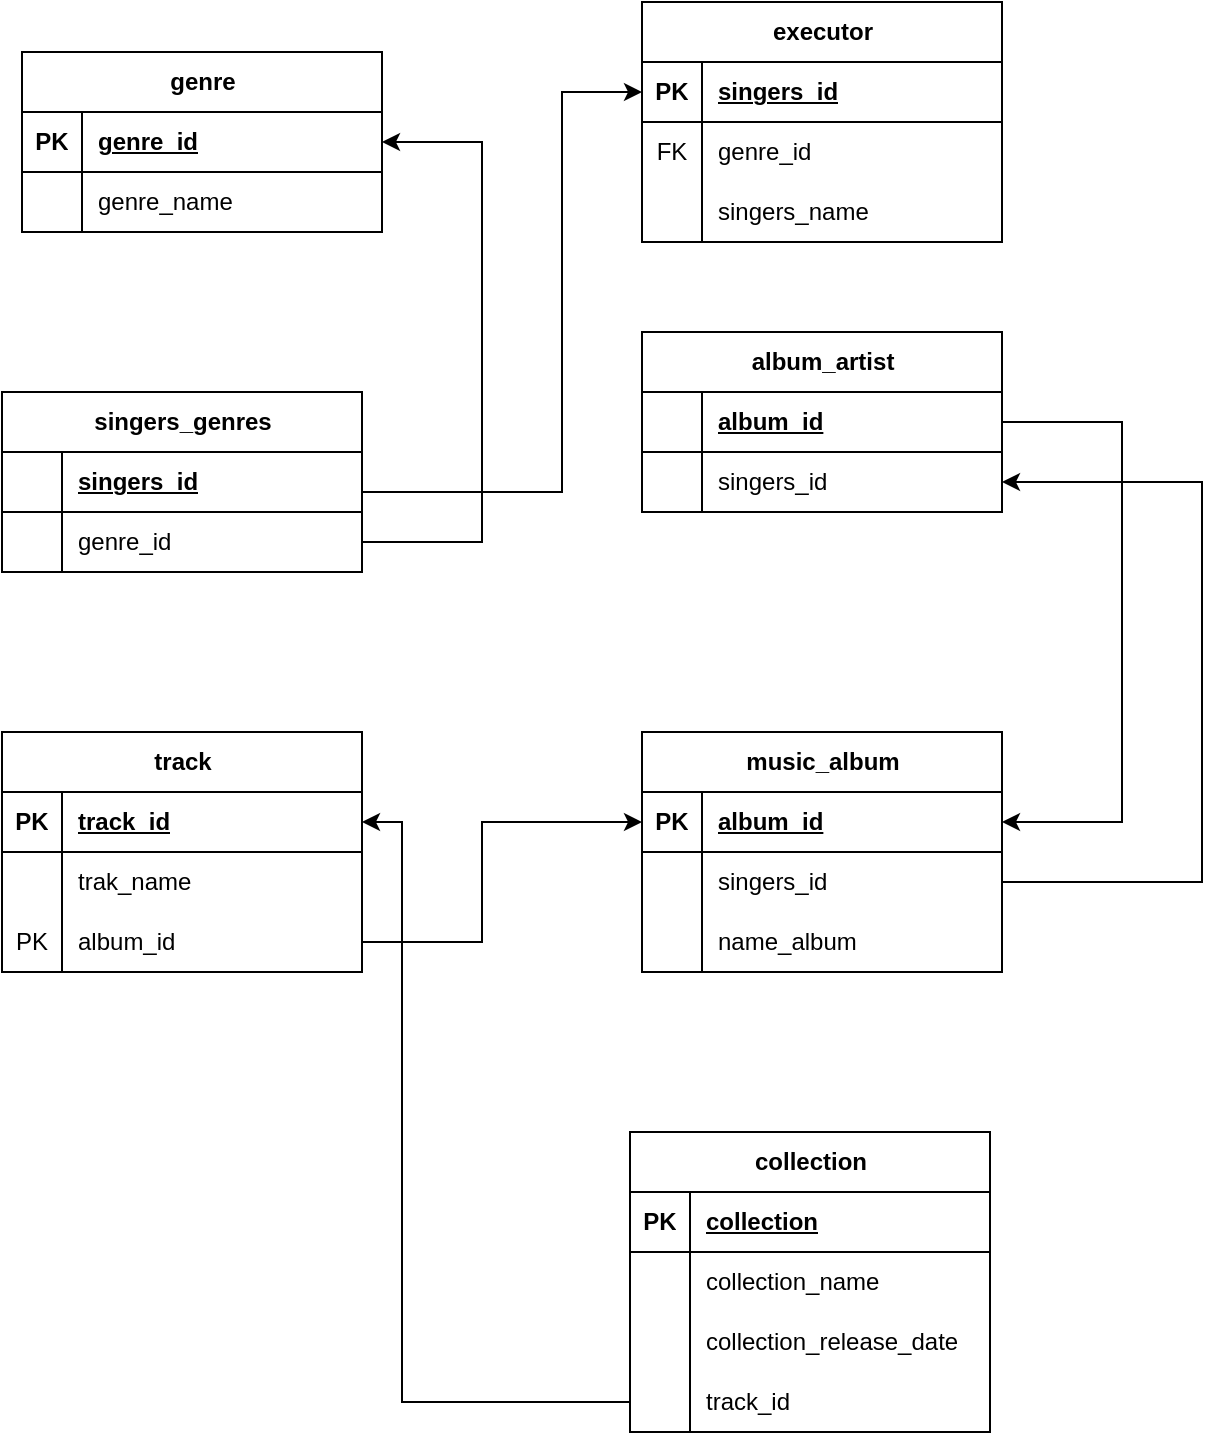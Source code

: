 <mxfile version="23.1.4" type="github">
  <diagram name="Страница — 1" id="Ni46iN3hKSqGchIss_4x">
    <mxGraphModel dx="2442" dy="832" grid="1" gridSize="10" guides="1" tooltips="1" connect="1" arrows="1" fold="1" page="1" pageScale="1" pageWidth="827" pageHeight="1169" math="0" shadow="0">
      <root>
        <mxCell id="0" />
        <mxCell id="1" parent="0" />
        <mxCell id="7M3J1RTmlaogilgQWHCL-2" value="genre" style="shape=table;startSize=30;container=1;collapsible=1;childLayout=tableLayout;fixedRows=1;rowLines=0;fontStyle=1;align=center;resizeLast=1;html=1;" vertex="1" parent="1">
          <mxGeometry x="-70" y="1180" width="180" height="90" as="geometry" />
        </mxCell>
        <mxCell id="7M3J1RTmlaogilgQWHCL-3" value="" style="shape=tableRow;horizontal=0;startSize=0;swimlaneHead=0;swimlaneBody=0;fillColor=none;collapsible=0;dropTarget=0;points=[[0,0.5],[1,0.5]];portConstraint=eastwest;top=0;left=0;right=0;bottom=1;" vertex="1" parent="7M3J1RTmlaogilgQWHCL-2">
          <mxGeometry y="30" width="180" height="30" as="geometry" />
        </mxCell>
        <mxCell id="7M3J1RTmlaogilgQWHCL-4" value="PK" style="shape=partialRectangle;connectable=0;fillColor=none;top=0;left=0;bottom=0;right=0;fontStyle=1;overflow=hidden;whiteSpace=wrap;html=1;" vertex="1" parent="7M3J1RTmlaogilgQWHCL-3">
          <mxGeometry width="30" height="30" as="geometry">
            <mxRectangle width="30" height="30" as="alternateBounds" />
          </mxGeometry>
        </mxCell>
        <mxCell id="7M3J1RTmlaogilgQWHCL-5" value="genre_id" style="shape=partialRectangle;connectable=0;fillColor=none;top=0;left=0;bottom=0;right=0;align=left;spacingLeft=6;fontStyle=5;overflow=hidden;whiteSpace=wrap;html=1;" vertex="1" parent="7M3J1RTmlaogilgQWHCL-3">
          <mxGeometry x="30" width="150" height="30" as="geometry">
            <mxRectangle width="150" height="30" as="alternateBounds" />
          </mxGeometry>
        </mxCell>
        <mxCell id="7M3J1RTmlaogilgQWHCL-6" value="" style="shape=tableRow;horizontal=0;startSize=0;swimlaneHead=0;swimlaneBody=0;fillColor=none;collapsible=0;dropTarget=0;points=[[0,0.5],[1,0.5]];portConstraint=eastwest;top=0;left=0;right=0;bottom=0;" vertex="1" parent="7M3J1RTmlaogilgQWHCL-2">
          <mxGeometry y="60" width="180" height="30" as="geometry" />
        </mxCell>
        <mxCell id="7M3J1RTmlaogilgQWHCL-7" value="" style="shape=partialRectangle;connectable=0;fillColor=none;top=0;left=0;bottom=0;right=0;editable=1;overflow=hidden;whiteSpace=wrap;html=1;" vertex="1" parent="7M3J1RTmlaogilgQWHCL-6">
          <mxGeometry width="30" height="30" as="geometry">
            <mxRectangle width="30" height="30" as="alternateBounds" />
          </mxGeometry>
        </mxCell>
        <mxCell id="7M3J1RTmlaogilgQWHCL-8" value="genre_name" style="shape=partialRectangle;connectable=0;fillColor=none;top=0;left=0;bottom=0;right=0;align=left;spacingLeft=6;overflow=hidden;whiteSpace=wrap;html=1;" vertex="1" parent="7M3J1RTmlaogilgQWHCL-6">
          <mxGeometry x="30" width="150" height="30" as="geometry">
            <mxRectangle width="150" height="30" as="alternateBounds" />
          </mxGeometry>
        </mxCell>
        <mxCell id="7M3J1RTmlaogilgQWHCL-28" value="singers_genres" style="shape=table;startSize=30;container=1;collapsible=1;childLayout=tableLayout;fixedRows=1;rowLines=0;fontStyle=1;align=center;resizeLast=1;html=1;" vertex="1" parent="1">
          <mxGeometry x="-80" y="1350" width="180" height="90" as="geometry" />
        </mxCell>
        <mxCell id="7M3J1RTmlaogilgQWHCL-29" value="" style="shape=tableRow;horizontal=0;startSize=0;swimlaneHead=0;swimlaneBody=0;fillColor=none;collapsible=0;dropTarget=0;points=[[0,0.5],[1,0.5]];portConstraint=eastwest;top=0;left=0;right=0;bottom=1;" vertex="1" parent="7M3J1RTmlaogilgQWHCL-28">
          <mxGeometry y="30" width="180" height="30" as="geometry" />
        </mxCell>
        <mxCell id="7M3J1RTmlaogilgQWHCL-30" value="" style="shape=partialRectangle;connectable=0;fillColor=none;top=0;left=0;bottom=0;right=0;fontStyle=1;overflow=hidden;whiteSpace=wrap;html=1;" vertex="1" parent="7M3J1RTmlaogilgQWHCL-29">
          <mxGeometry width="30" height="30" as="geometry">
            <mxRectangle width="30" height="30" as="alternateBounds" />
          </mxGeometry>
        </mxCell>
        <mxCell id="7M3J1RTmlaogilgQWHCL-31" value="singers_id" style="shape=partialRectangle;connectable=0;fillColor=none;top=0;left=0;bottom=0;right=0;align=left;spacingLeft=6;fontStyle=5;overflow=hidden;whiteSpace=wrap;html=1;" vertex="1" parent="7M3J1RTmlaogilgQWHCL-29">
          <mxGeometry x="30" width="150" height="30" as="geometry">
            <mxRectangle width="150" height="30" as="alternateBounds" />
          </mxGeometry>
        </mxCell>
        <mxCell id="7M3J1RTmlaogilgQWHCL-32" value="" style="shape=tableRow;horizontal=0;startSize=0;swimlaneHead=0;swimlaneBody=0;fillColor=none;collapsible=0;dropTarget=0;points=[[0,0.5],[1,0.5]];portConstraint=eastwest;top=0;left=0;right=0;bottom=0;" vertex="1" parent="7M3J1RTmlaogilgQWHCL-28">
          <mxGeometry y="60" width="180" height="30" as="geometry" />
        </mxCell>
        <mxCell id="7M3J1RTmlaogilgQWHCL-33" value="" style="shape=partialRectangle;connectable=0;fillColor=none;top=0;left=0;bottom=0;right=0;editable=1;overflow=hidden;whiteSpace=wrap;html=1;" vertex="1" parent="7M3J1RTmlaogilgQWHCL-32">
          <mxGeometry width="30" height="30" as="geometry">
            <mxRectangle width="30" height="30" as="alternateBounds" />
          </mxGeometry>
        </mxCell>
        <mxCell id="7M3J1RTmlaogilgQWHCL-34" value="genre_id" style="shape=partialRectangle;connectable=0;fillColor=none;top=0;left=0;bottom=0;right=0;align=left;spacingLeft=6;overflow=hidden;whiteSpace=wrap;html=1;" vertex="1" parent="7M3J1RTmlaogilgQWHCL-32">
          <mxGeometry x="30" width="150" height="30" as="geometry">
            <mxRectangle width="150" height="30" as="alternateBounds" />
          </mxGeometry>
        </mxCell>
        <mxCell id="7M3J1RTmlaogilgQWHCL-43" value="" style="endArrow=classic;html=1;rounded=0;entryX=1;entryY=0.5;entryDx=0;entryDy=0;exitX=1;exitY=0.5;exitDx=0;exitDy=0;" edge="1" parent="1" source="7M3J1RTmlaogilgQWHCL-32" target="7M3J1RTmlaogilgQWHCL-3">
          <mxGeometry width="50" height="50" relative="1" as="geometry">
            <mxPoint x="160" y="1420" as="sourcePoint" />
            <mxPoint x="220" y="1360" as="targetPoint" />
            <Array as="points">
              <mxPoint x="160" y="1425" />
              <mxPoint x="160" y="1260" />
              <mxPoint x="160" y="1225" />
            </Array>
          </mxGeometry>
        </mxCell>
        <mxCell id="7M3J1RTmlaogilgQWHCL-44" value="" style="endArrow=classic;html=1;rounded=0;entryX=0;entryY=0.5;entryDx=0;entryDy=0;" edge="1" parent="1">
          <mxGeometry width="50" height="50" relative="1" as="geometry">
            <mxPoint x="100" y="1400" as="sourcePoint" />
            <mxPoint x="240" y="1200.0" as="targetPoint" />
            <Array as="points">
              <mxPoint x="200" y="1400" />
              <mxPoint x="200" y="1200" />
            </Array>
          </mxGeometry>
        </mxCell>
        <mxCell id="7M3J1RTmlaogilgQWHCL-46" value="music_album" style="shape=table;startSize=30;container=1;collapsible=1;childLayout=tableLayout;fixedRows=1;rowLines=0;fontStyle=1;align=center;resizeLast=1;html=1;" vertex="1" parent="1">
          <mxGeometry x="240" y="1520" width="180" height="120" as="geometry" />
        </mxCell>
        <mxCell id="7M3J1RTmlaogilgQWHCL-47" value="" style="shape=tableRow;horizontal=0;startSize=0;swimlaneHead=0;swimlaneBody=0;fillColor=none;collapsible=0;dropTarget=0;points=[[0,0.5],[1,0.5]];portConstraint=eastwest;top=0;left=0;right=0;bottom=1;" vertex="1" parent="7M3J1RTmlaogilgQWHCL-46">
          <mxGeometry y="30" width="180" height="30" as="geometry" />
        </mxCell>
        <mxCell id="7M3J1RTmlaogilgQWHCL-48" value="PK" style="shape=partialRectangle;connectable=0;fillColor=none;top=0;left=0;bottom=0;right=0;fontStyle=1;overflow=hidden;whiteSpace=wrap;html=1;" vertex="1" parent="7M3J1RTmlaogilgQWHCL-47">
          <mxGeometry width="30" height="30" as="geometry">
            <mxRectangle width="30" height="30" as="alternateBounds" />
          </mxGeometry>
        </mxCell>
        <mxCell id="7M3J1RTmlaogilgQWHCL-49" value="album_id" style="shape=partialRectangle;connectable=0;fillColor=none;top=0;left=0;bottom=0;right=0;align=left;spacingLeft=6;fontStyle=5;overflow=hidden;whiteSpace=wrap;html=1;" vertex="1" parent="7M3J1RTmlaogilgQWHCL-47">
          <mxGeometry x="30" width="150" height="30" as="geometry">
            <mxRectangle width="150" height="30" as="alternateBounds" />
          </mxGeometry>
        </mxCell>
        <mxCell id="7M3J1RTmlaogilgQWHCL-50" value="" style="shape=tableRow;horizontal=0;startSize=0;swimlaneHead=0;swimlaneBody=0;fillColor=none;collapsible=0;dropTarget=0;points=[[0,0.5],[1,0.5]];portConstraint=eastwest;top=0;left=0;right=0;bottom=0;" vertex="1" parent="7M3J1RTmlaogilgQWHCL-46">
          <mxGeometry y="60" width="180" height="30" as="geometry" />
        </mxCell>
        <mxCell id="7M3J1RTmlaogilgQWHCL-51" value="" style="shape=partialRectangle;connectable=0;fillColor=none;top=0;left=0;bottom=0;right=0;editable=1;overflow=hidden;whiteSpace=wrap;html=1;" vertex="1" parent="7M3J1RTmlaogilgQWHCL-50">
          <mxGeometry width="30" height="30" as="geometry">
            <mxRectangle width="30" height="30" as="alternateBounds" />
          </mxGeometry>
        </mxCell>
        <mxCell id="7M3J1RTmlaogilgQWHCL-52" value="singers_id&amp;nbsp;" style="shape=partialRectangle;connectable=0;fillColor=none;top=0;left=0;bottom=0;right=0;align=left;spacingLeft=6;overflow=hidden;whiteSpace=wrap;html=1;" vertex="1" parent="7M3J1RTmlaogilgQWHCL-50">
          <mxGeometry x="30" width="150" height="30" as="geometry">
            <mxRectangle width="150" height="30" as="alternateBounds" />
          </mxGeometry>
        </mxCell>
        <mxCell id="7M3J1RTmlaogilgQWHCL-53" value="" style="shape=tableRow;horizontal=0;startSize=0;swimlaneHead=0;swimlaneBody=0;fillColor=none;collapsible=0;dropTarget=0;points=[[0,0.5],[1,0.5]];portConstraint=eastwest;top=0;left=0;right=0;bottom=0;" vertex="1" parent="7M3J1RTmlaogilgQWHCL-46">
          <mxGeometry y="90" width="180" height="30" as="geometry" />
        </mxCell>
        <mxCell id="7M3J1RTmlaogilgQWHCL-54" value="" style="shape=partialRectangle;connectable=0;fillColor=none;top=0;left=0;bottom=0;right=0;editable=1;overflow=hidden;whiteSpace=wrap;html=1;" vertex="1" parent="7M3J1RTmlaogilgQWHCL-53">
          <mxGeometry width="30" height="30" as="geometry">
            <mxRectangle width="30" height="30" as="alternateBounds" />
          </mxGeometry>
        </mxCell>
        <mxCell id="7M3J1RTmlaogilgQWHCL-55" value="name_album" style="shape=partialRectangle;connectable=0;fillColor=none;top=0;left=0;bottom=0;right=0;align=left;spacingLeft=6;overflow=hidden;whiteSpace=wrap;html=1;" vertex="1" parent="7M3J1RTmlaogilgQWHCL-53">
          <mxGeometry x="30" width="150" height="30" as="geometry">
            <mxRectangle width="150" height="30" as="alternateBounds" />
          </mxGeometry>
        </mxCell>
        <mxCell id="7M3J1RTmlaogilgQWHCL-59" value="" style="shape=partialRectangle;connectable=0;fillColor=none;top=0;left=0;bottom=0;right=0;editable=1;overflow=hidden;whiteSpace=wrap;html=1;" vertex="1" parent="1">
          <mxGeometry x="240" y="1275" width="30" height="30" as="geometry">
            <mxRectangle width="30" height="30" as="alternateBounds" />
          </mxGeometry>
        </mxCell>
        <mxCell id="7M3J1RTmlaogilgQWHCL-62" value="executor" style="shape=table;startSize=30;container=1;collapsible=1;childLayout=tableLayout;fixedRows=1;rowLines=0;fontStyle=1;align=center;resizeLast=1;html=1;" vertex="1" parent="1">
          <mxGeometry x="240" y="1155" width="180" height="120" as="geometry" />
        </mxCell>
        <mxCell id="7M3J1RTmlaogilgQWHCL-63" value="" style="shape=tableRow;horizontal=0;startSize=0;swimlaneHead=0;swimlaneBody=0;fillColor=none;collapsible=0;dropTarget=0;points=[[0,0.5],[1,0.5]];portConstraint=eastwest;top=0;left=0;right=0;bottom=1;" vertex="1" parent="7M3J1RTmlaogilgQWHCL-62">
          <mxGeometry y="30" width="180" height="30" as="geometry" />
        </mxCell>
        <mxCell id="7M3J1RTmlaogilgQWHCL-64" value="PK" style="shape=partialRectangle;connectable=0;fillColor=none;top=0;left=0;bottom=0;right=0;fontStyle=1;overflow=hidden;whiteSpace=wrap;html=1;" vertex="1" parent="7M3J1RTmlaogilgQWHCL-63">
          <mxGeometry width="30" height="30" as="geometry">
            <mxRectangle width="30" height="30" as="alternateBounds" />
          </mxGeometry>
        </mxCell>
        <mxCell id="7M3J1RTmlaogilgQWHCL-65" value="singers_id" style="shape=partialRectangle;connectable=0;fillColor=none;top=0;left=0;bottom=0;right=0;align=left;spacingLeft=6;fontStyle=5;overflow=hidden;whiteSpace=wrap;html=1;" vertex="1" parent="7M3J1RTmlaogilgQWHCL-63">
          <mxGeometry x="30" width="150" height="30" as="geometry">
            <mxRectangle width="150" height="30" as="alternateBounds" />
          </mxGeometry>
        </mxCell>
        <mxCell id="7M3J1RTmlaogilgQWHCL-66" value="" style="shape=tableRow;horizontal=0;startSize=0;swimlaneHead=0;swimlaneBody=0;fillColor=none;collapsible=0;dropTarget=0;points=[[0,0.5],[1,0.5]];portConstraint=eastwest;top=0;left=0;right=0;bottom=0;" vertex="1" parent="7M3J1RTmlaogilgQWHCL-62">
          <mxGeometry y="60" width="180" height="30" as="geometry" />
        </mxCell>
        <mxCell id="7M3J1RTmlaogilgQWHCL-67" value="FK" style="shape=partialRectangle;connectable=0;fillColor=none;top=0;left=0;bottom=0;right=0;editable=1;overflow=hidden;whiteSpace=wrap;html=1;" vertex="1" parent="7M3J1RTmlaogilgQWHCL-66">
          <mxGeometry width="30" height="30" as="geometry">
            <mxRectangle width="30" height="30" as="alternateBounds" />
          </mxGeometry>
        </mxCell>
        <mxCell id="7M3J1RTmlaogilgQWHCL-68" value="genre_id" style="shape=partialRectangle;connectable=0;fillColor=none;top=0;left=0;bottom=0;right=0;align=left;spacingLeft=6;overflow=hidden;whiteSpace=wrap;html=1;" vertex="1" parent="7M3J1RTmlaogilgQWHCL-66">
          <mxGeometry x="30" width="150" height="30" as="geometry">
            <mxRectangle width="150" height="30" as="alternateBounds" />
          </mxGeometry>
        </mxCell>
        <mxCell id="7M3J1RTmlaogilgQWHCL-69" value="" style="shape=tableRow;horizontal=0;startSize=0;swimlaneHead=0;swimlaneBody=0;fillColor=none;collapsible=0;dropTarget=0;points=[[0,0.5],[1,0.5]];portConstraint=eastwest;top=0;left=0;right=0;bottom=0;" vertex="1" parent="7M3J1RTmlaogilgQWHCL-62">
          <mxGeometry y="90" width="180" height="30" as="geometry" />
        </mxCell>
        <mxCell id="7M3J1RTmlaogilgQWHCL-70" value="" style="shape=partialRectangle;connectable=0;fillColor=none;top=0;left=0;bottom=0;right=0;editable=1;overflow=hidden;whiteSpace=wrap;html=1;" vertex="1" parent="7M3J1RTmlaogilgQWHCL-69">
          <mxGeometry width="30" height="30" as="geometry">
            <mxRectangle width="30" height="30" as="alternateBounds" />
          </mxGeometry>
        </mxCell>
        <mxCell id="7M3J1RTmlaogilgQWHCL-71" value="singers_name" style="shape=partialRectangle;connectable=0;fillColor=none;top=0;left=0;bottom=0;right=0;align=left;spacingLeft=6;overflow=hidden;whiteSpace=wrap;html=1;" vertex="1" parent="7M3J1RTmlaogilgQWHCL-69">
          <mxGeometry x="30" width="150" height="30" as="geometry">
            <mxRectangle width="150" height="30" as="alternateBounds" />
          </mxGeometry>
        </mxCell>
        <mxCell id="7M3J1RTmlaogilgQWHCL-75" value="track" style="shape=table;startSize=30;container=1;collapsible=1;childLayout=tableLayout;fixedRows=1;rowLines=0;fontStyle=1;align=center;resizeLast=1;html=1;" vertex="1" parent="1">
          <mxGeometry x="-80" y="1520" width="180" height="120" as="geometry" />
        </mxCell>
        <mxCell id="7M3J1RTmlaogilgQWHCL-76" value="" style="shape=tableRow;horizontal=0;startSize=0;swimlaneHead=0;swimlaneBody=0;fillColor=none;collapsible=0;dropTarget=0;points=[[0,0.5],[1,0.5]];portConstraint=eastwest;top=0;left=0;right=0;bottom=1;" vertex="1" parent="7M3J1RTmlaogilgQWHCL-75">
          <mxGeometry y="30" width="180" height="30" as="geometry" />
        </mxCell>
        <mxCell id="7M3J1RTmlaogilgQWHCL-77" value="PK" style="shape=partialRectangle;connectable=0;fillColor=none;top=0;left=0;bottom=0;right=0;fontStyle=1;overflow=hidden;whiteSpace=wrap;html=1;" vertex="1" parent="7M3J1RTmlaogilgQWHCL-76">
          <mxGeometry width="30" height="30" as="geometry">
            <mxRectangle width="30" height="30" as="alternateBounds" />
          </mxGeometry>
        </mxCell>
        <mxCell id="7M3J1RTmlaogilgQWHCL-78" value="track_id" style="shape=partialRectangle;connectable=0;fillColor=none;top=0;left=0;bottom=0;right=0;align=left;spacingLeft=6;fontStyle=5;overflow=hidden;whiteSpace=wrap;html=1;" vertex="1" parent="7M3J1RTmlaogilgQWHCL-76">
          <mxGeometry x="30" width="150" height="30" as="geometry">
            <mxRectangle width="150" height="30" as="alternateBounds" />
          </mxGeometry>
        </mxCell>
        <mxCell id="7M3J1RTmlaogilgQWHCL-79" value="" style="shape=tableRow;horizontal=0;startSize=0;swimlaneHead=0;swimlaneBody=0;fillColor=none;collapsible=0;dropTarget=0;points=[[0,0.5],[1,0.5]];portConstraint=eastwest;top=0;left=0;right=0;bottom=0;" vertex="1" parent="7M3J1RTmlaogilgQWHCL-75">
          <mxGeometry y="60" width="180" height="30" as="geometry" />
        </mxCell>
        <mxCell id="7M3J1RTmlaogilgQWHCL-80" value="" style="shape=partialRectangle;connectable=0;fillColor=none;top=0;left=0;bottom=0;right=0;editable=1;overflow=hidden;whiteSpace=wrap;html=1;" vertex="1" parent="7M3J1RTmlaogilgQWHCL-79">
          <mxGeometry width="30" height="30" as="geometry">
            <mxRectangle width="30" height="30" as="alternateBounds" />
          </mxGeometry>
        </mxCell>
        <mxCell id="7M3J1RTmlaogilgQWHCL-81" value="trak_name" style="shape=partialRectangle;connectable=0;fillColor=none;top=0;left=0;bottom=0;right=0;align=left;spacingLeft=6;overflow=hidden;whiteSpace=wrap;html=1;" vertex="1" parent="7M3J1RTmlaogilgQWHCL-79">
          <mxGeometry x="30" width="150" height="30" as="geometry">
            <mxRectangle width="150" height="30" as="alternateBounds" />
          </mxGeometry>
        </mxCell>
        <mxCell id="7M3J1RTmlaogilgQWHCL-82" value="" style="shape=tableRow;horizontal=0;startSize=0;swimlaneHead=0;swimlaneBody=0;fillColor=none;collapsible=0;dropTarget=0;points=[[0,0.5],[1,0.5]];portConstraint=eastwest;top=0;left=0;right=0;bottom=0;" vertex="1" parent="7M3J1RTmlaogilgQWHCL-75">
          <mxGeometry y="90" width="180" height="30" as="geometry" />
        </mxCell>
        <mxCell id="7M3J1RTmlaogilgQWHCL-83" value="PK" style="shape=partialRectangle;connectable=0;fillColor=none;top=0;left=0;bottom=0;right=0;editable=1;overflow=hidden;whiteSpace=wrap;html=1;" vertex="1" parent="7M3J1RTmlaogilgQWHCL-82">
          <mxGeometry width="30" height="30" as="geometry">
            <mxRectangle width="30" height="30" as="alternateBounds" />
          </mxGeometry>
        </mxCell>
        <mxCell id="7M3J1RTmlaogilgQWHCL-84" value="album_id" style="shape=partialRectangle;connectable=0;fillColor=none;top=0;left=0;bottom=0;right=0;align=left;spacingLeft=6;overflow=hidden;whiteSpace=wrap;html=1;" vertex="1" parent="7M3J1RTmlaogilgQWHCL-82">
          <mxGeometry x="30" width="150" height="30" as="geometry">
            <mxRectangle width="150" height="30" as="alternateBounds" />
          </mxGeometry>
        </mxCell>
        <mxCell id="7M3J1RTmlaogilgQWHCL-88" value="album_artist" style="shape=table;startSize=30;container=1;collapsible=1;childLayout=tableLayout;fixedRows=1;rowLines=0;fontStyle=1;align=center;resizeLast=1;html=1;" vertex="1" parent="1">
          <mxGeometry x="240" y="1320" width="180" height="90" as="geometry" />
        </mxCell>
        <mxCell id="7M3J1RTmlaogilgQWHCL-89" value="" style="shape=tableRow;horizontal=0;startSize=0;swimlaneHead=0;swimlaneBody=0;fillColor=none;collapsible=0;dropTarget=0;points=[[0,0.5],[1,0.5]];portConstraint=eastwest;top=0;left=0;right=0;bottom=1;" vertex="1" parent="7M3J1RTmlaogilgQWHCL-88">
          <mxGeometry y="30" width="180" height="30" as="geometry" />
        </mxCell>
        <mxCell id="7M3J1RTmlaogilgQWHCL-90" value="" style="shape=partialRectangle;connectable=0;fillColor=none;top=0;left=0;bottom=0;right=0;fontStyle=1;overflow=hidden;whiteSpace=wrap;html=1;" vertex="1" parent="7M3J1RTmlaogilgQWHCL-89">
          <mxGeometry width="30" height="30" as="geometry">
            <mxRectangle width="30" height="30" as="alternateBounds" />
          </mxGeometry>
        </mxCell>
        <mxCell id="7M3J1RTmlaogilgQWHCL-91" value="album_id" style="shape=partialRectangle;connectable=0;fillColor=none;top=0;left=0;bottom=0;right=0;align=left;spacingLeft=6;fontStyle=5;overflow=hidden;whiteSpace=wrap;html=1;" vertex="1" parent="7M3J1RTmlaogilgQWHCL-89">
          <mxGeometry x="30" width="150" height="30" as="geometry">
            <mxRectangle width="150" height="30" as="alternateBounds" />
          </mxGeometry>
        </mxCell>
        <mxCell id="7M3J1RTmlaogilgQWHCL-92" value="" style="shape=tableRow;horizontal=0;startSize=0;swimlaneHead=0;swimlaneBody=0;fillColor=none;collapsible=0;dropTarget=0;points=[[0,0.5],[1,0.5]];portConstraint=eastwest;top=0;left=0;right=0;bottom=0;" vertex="1" parent="7M3J1RTmlaogilgQWHCL-88">
          <mxGeometry y="60" width="180" height="30" as="geometry" />
        </mxCell>
        <mxCell id="7M3J1RTmlaogilgQWHCL-93" value="" style="shape=partialRectangle;connectable=0;fillColor=none;top=0;left=0;bottom=0;right=0;editable=1;overflow=hidden;whiteSpace=wrap;html=1;" vertex="1" parent="7M3J1RTmlaogilgQWHCL-92">
          <mxGeometry width="30" height="30" as="geometry">
            <mxRectangle width="30" height="30" as="alternateBounds" />
          </mxGeometry>
        </mxCell>
        <mxCell id="7M3J1RTmlaogilgQWHCL-94" value="singers_id&amp;nbsp;" style="shape=partialRectangle;connectable=0;fillColor=none;top=0;left=0;bottom=0;right=0;align=left;spacingLeft=6;overflow=hidden;whiteSpace=wrap;html=1;" vertex="1" parent="7M3J1RTmlaogilgQWHCL-92">
          <mxGeometry x="30" width="150" height="30" as="geometry">
            <mxRectangle width="150" height="30" as="alternateBounds" />
          </mxGeometry>
        </mxCell>
        <mxCell id="7M3J1RTmlaogilgQWHCL-101" value="" style="endArrow=classic;html=1;rounded=0;exitX=1;exitY=0.5;exitDx=0;exitDy=0;entryX=1;entryY=0.5;entryDx=0;entryDy=0;" edge="1" parent="1" source="7M3J1RTmlaogilgQWHCL-89" target="7M3J1RTmlaogilgQWHCL-47">
          <mxGeometry width="50" height="50" relative="1" as="geometry">
            <mxPoint x="120" y="1520" as="sourcePoint" />
            <mxPoint x="480" y="1560" as="targetPoint" />
            <Array as="points">
              <mxPoint x="480" y="1365" />
              <mxPoint x="480" y="1565" />
            </Array>
          </mxGeometry>
        </mxCell>
        <mxCell id="7M3J1RTmlaogilgQWHCL-102" value="" style="endArrow=classic;html=1;rounded=0;exitX=1;exitY=0.5;exitDx=0;exitDy=0;entryX=1;entryY=0.5;entryDx=0;entryDy=0;" edge="1" parent="1" source="7M3J1RTmlaogilgQWHCL-50" target="7M3J1RTmlaogilgQWHCL-92">
          <mxGeometry width="50" height="50" relative="1" as="geometry">
            <mxPoint x="120" y="1520" as="sourcePoint" />
            <mxPoint x="520" y="1370" as="targetPoint" />
            <Array as="points">
              <mxPoint x="520" y="1595" />
              <mxPoint x="520" y="1395" />
            </Array>
          </mxGeometry>
        </mxCell>
        <mxCell id="7M3J1RTmlaogilgQWHCL-103" value="" style="endArrow=classic;html=1;rounded=0;exitX=1;exitY=0.5;exitDx=0;exitDy=0;entryX=0;entryY=0.5;entryDx=0;entryDy=0;" edge="1" parent="1" source="7M3J1RTmlaogilgQWHCL-82" target="7M3J1RTmlaogilgQWHCL-47">
          <mxGeometry width="50" height="50" relative="1" as="geometry">
            <mxPoint x="120" y="1520" as="sourcePoint" />
            <mxPoint x="170" y="1470" as="targetPoint" />
            <Array as="points">
              <mxPoint x="160" y="1625" />
              <mxPoint x="160" y="1565" />
            </Array>
          </mxGeometry>
        </mxCell>
        <mxCell id="7M3J1RTmlaogilgQWHCL-104" value="collection" style="shape=table;startSize=30;container=1;collapsible=1;childLayout=tableLayout;fixedRows=1;rowLines=0;fontStyle=1;align=center;resizeLast=1;html=1;" vertex="1" parent="1">
          <mxGeometry x="234" y="1720" width="180" height="150" as="geometry" />
        </mxCell>
        <mxCell id="7M3J1RTmlaogilgQWHCL-105" value="" style="shape=tableRow;horizontal=0;startSize=0;swimlaneHead=0;swimlaneBody=0;fillColor=none;collapsible=0;dropTarget=0;points=[[0,0.5],[1,0.5]];portConstraint=eastwest;top=0;left=0;right=0;bottom=1;" vertex="1" parent="7M3J1RTmlaogilgQWHCL-104">
          <mxGeometry y="30" width="180" height="30" as="geometry" />
        </mxCell>
        <mxCell id="7M3J1RTmlaogilgQWHCL-106" value="PK" style="shape=partialRectangle;connectable=0;fillColor=none;top=0;left=0;bottom=0;right=0;fontStyle=1;overflow=hidden;whiteSpace=wrap;html=1;" vertex="1" parent="7M3J1RTmlaogilgQWHCL-105">
          <mxGeometry width="30" height="30" as="geometry">
            <mxRectangle width="30" height="30" as="alternateBounds" />
          </mxGeometry>
        </mxCell>
        <mxCell id="7M3J1RTmlaogilgQWHCL-107" value="collection" style="shape=partialRectangle;connectable=0;fillColor=none;top=0;left=0;bottom=0;right=0;align=left;spacingLeft=6;fontStyle=5;overflow=hidden;whiteSpace=wrap;html=1;" vertex="1" parent="7M3J1RTmlaogilgQWHCL-105">
          <mxGeometry x="30" width="150" height="30" as="geometry">
            <mxRectangle width="150" height="30" as="alternateBounds" />
          </mxGeometry>
        </mxCell>
        <mxCell id="7M3J1RTmlaogilgQWHCL-108" value="" style="shape=tableRow;horizontal=0;startSize=0;swimlaneHead=0;swimlaneBody=0;fillColor=none;collapsible=0;dropTarget=0;points=[[0,0.5],[1,0.5]];portConstraint=eastwest;top=0;left=0;right=0;bottom=0;" vertex="1" parent="7M3J1RTmlaogilgQWHCL-104">
          <mxGeometry y="60" width="180" height="30" as="geometry" />
        </mxCell>
        <mxCell id="7M3J1RTmlaogilgQWHCL-109" value="" style="shape=partialRectangle;connectable=0;fillColor=none;top=0;left=0;bottom=0;right=0;editable=1;overflow=hidden;whiteSpace=wrap;html=1;" vertex="1" parent="7M3J1RTmlaogilgQWHCL-108">
          <mxGeometry width="30" height="30" as="geometry">
            <mxRectangle width="30" height="30" as="alternateBounds" />
          </mxGeometry>
        </mxCell>
        <mxCell id="7M3J1RTmlaogilgQWHCL-110" value="collection_name" style="shape=partialRectangle;connectable=0;fillColor=none;top=0;left=0;bottom=0;right=0;align=left;spacingLeft=6;overflow=hidden;whiteSpace=wrap;html=1;" vertex="1" parent="7M3J1RTmlaogilgQWHCL-108">
          <mxGeometry x="30" width="150" height="30" as="geometry">
            <mxRectangle width="150" height="30" as="alternateBounds" />
          </mxGeometry>
        </mxCell>
        <mxCell id="7M3J1RTmlaogilgQWHCL-111" value="" style="shape=tableRow;horizontal=0;startSize=0;swimlaneHead=0;swimlaneBody=0;fillColor=none;collapsible=0;dropTarget=0;points=[[0,0.5],[1,0.5]];portConstraint=eastwest;top=0;left=0;right=0;bottom=0;" vertex="1" parent="7M3J1RTmlaogilgQWHCL-104">
          <mxGeometry y="90" width="180" height="30" as="geometry" />
        </mxCell>
        <mxCell id="7M3J1RTmlaogilgQWHCL-112" value="" style="shape=partialRectangle;connectable=0;fillColor=none;top=0;left=0;bottom=0;right=0;editable=1;overflow=hidden;whiteSpace=wrap;html=1;" vertex="1" parent="7M3J1RTmlaogilgQWHCL-111">
          <mxGeometry width="30" height="30" as="geometry">
            <mxRectangle width="30" height="30" as="alternateBounds" />
          </mxGeometry>
        </mxCell>
        <mxCell id="7M3J1RTmlaogilgQWHCL-113" value="collection_release_date" style="shape=partialRectangle;connectable=0;fillColor=none;top=0;left=0;bottom=0;right=0;align=left;spacingLeft=6;overflow=hidden;whiteSpace=wrap;html=1;" vertex="1" parent="7M3J1RTmlaogilgQWHCL-111">
          <mxGeometry x="30" width="150" height="30" as="geometry">
            <mxRectangle width="150" height="30" as="alternateBounds" />
          </mxGeometry>
        </mxCell>
        <mxCell id="7M3J1RTmlaogilgQWHCL-114" value="" style="shape=tableRow;horizontal=0;startSize=0;swimlaneHead=0;swimlaneBody=0;fillColor=none;collapsible=0;dropTarget=0;points=[[0,0.5],[1,0.5]];portConstraint=eastwest;top=0;left=0;right=0;bottom=0;" vertex="1" parent="7M3J1RTmlaogilgQWHCL-104">
          <mxGeometry y="120" width="180" height="30" as="geometry" />
        </mxCell>
        <mxCell id="7M3J1RTmlaogilgQWHCL-115" value="" style="shape=partialRectangle;connectable=0;fillColor=none;top=0;left=0;bottom=0;right=0;editable=1;overflow=hidden;whiteSpace=wrap;html=1;" vertex="1" parent="7M3J1RTmlaogilgQWHCL-114">
          <mxGeometry width="30" height="30" as="geometry">
            <mxRectangle width="30" height="30" as="alternateBounds" />
          </mxGeometry>
        </mxCell>
        <mxCell id="7M3J1RTmlaogilgQWHCL-116" value="track_id" style="shape=partialRectangle;connectable=0;fillColor=none;top=0;left=0;bottom=0;right=0;align=left;spacingLeft=6;overflow=hidden;whiteSpace=wrap;html=1;" vertex="1" parent="7M3J1RTmlaogilgQWHCL-114">
          <mxGeometry x="30" width="150" height="30" as="geometry">
            <mxRectangle width="150" height="30" as="alternateBounds" />
          </mxGeometry>
        </mxCell>
        <mxCell id="7M3J1RTmlaogilgQWHCL-117" value="" style="endArrow=classic;html=1;rounded=0;exitX=0;exitY=0.5;exitDx=0;exitDy=0;entryX=1;entryY=0.5;entryDx=0;entryDy=0;" edge="1" parent="1" source="7M3J1RTmlaogilgQWHCL-114" target="7M3J1RTmlaogilgQWHCL-76">
          <mxGeometry width="50" height="50" relative="1" as="geometry">
            <mxPoint x="120" y="1770" as="sourcePoint" />
            <mxPoint x="120" y="1560" as="targetPoint" />
            <Array as="points">
              <mxPoint x="120" y="1855" />
              <mxPoint x="120" y="1565" />
            </Array>
          </mxGeometry>
        </mxCell>
      </root>
    </mxGraphModel>
  </diagram>
</mxfile>
